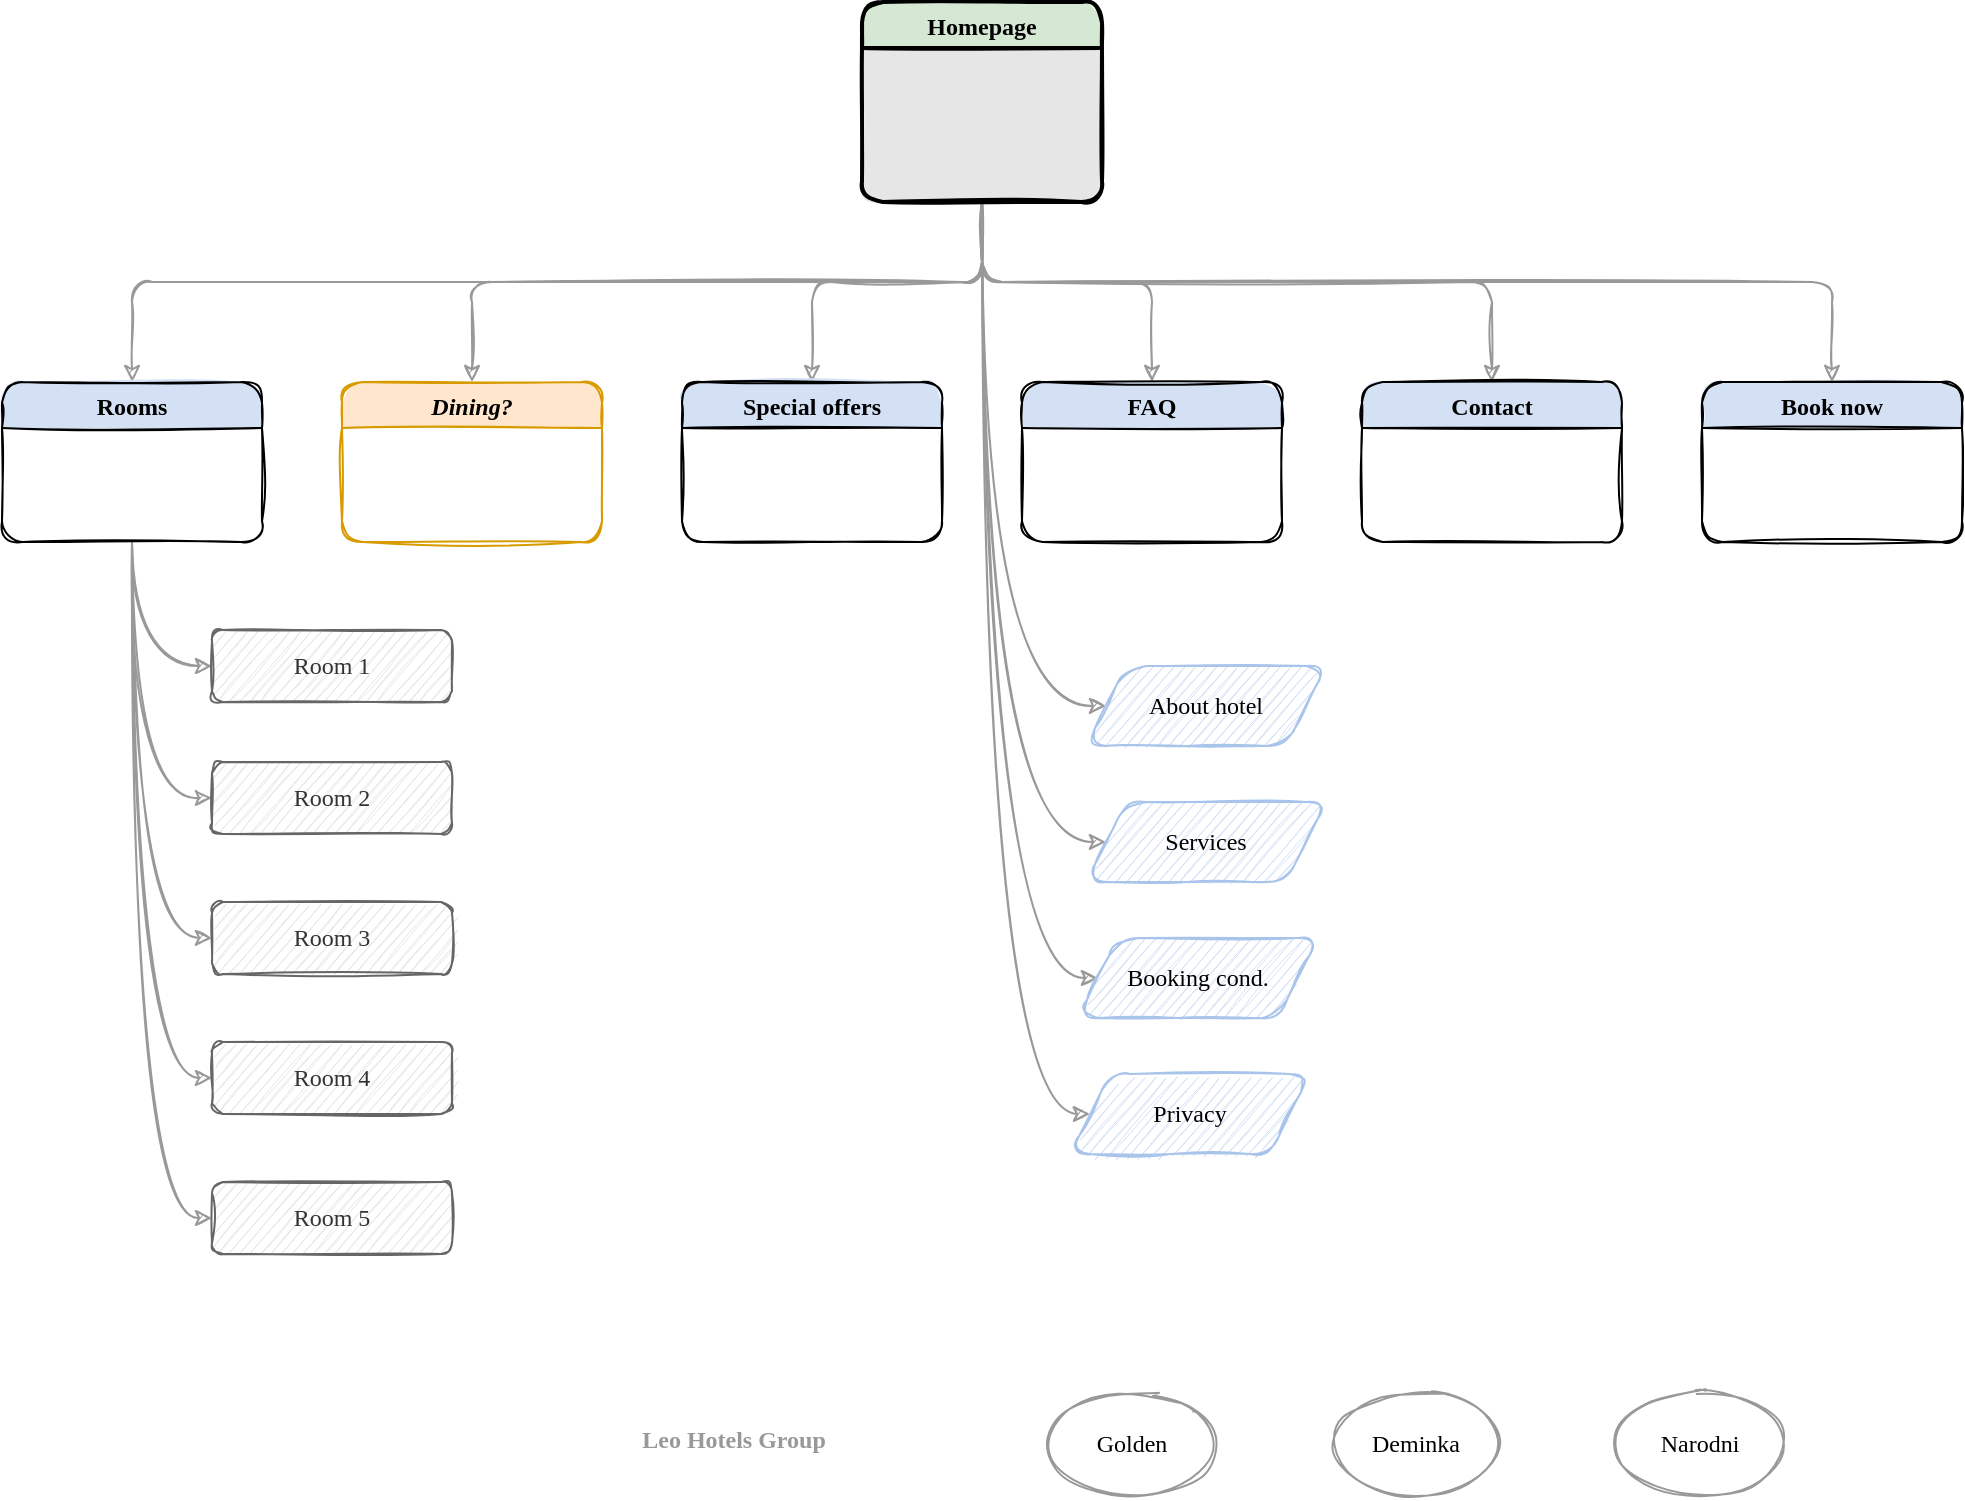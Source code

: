 <mxfile version="15.2.9" type="device"><diagram id="uR-17lQHcimk3arvSshS" name="Navigation"><mxGraphModel dx="2003" dy="1127" grid="0" gridSize="10" guides="1" tooltips="1" connect="1" arrows="1" fold="1" page="1" pageScale="1" pageWidth="1169" pageHeight="827" background="none" math="0" shadow="0"><root><mxCell id="0"/><mxCell id="1" parent="0"/><mxCell id="jz03AqWC2ANx6mBEGyNS-13" style="edgeStyle=orthogonalEdgeStyle;rounded=1;sketch=1;orthogonalLoop=1;jettySize=auto;html=1;entryX=0.5;entryY=0;entryDx=0;entryDy=0;strokeColor=#999999;" edge="1" parent="1" source="wmQ0I5M6Ac5-JgTxwZ3v-7" target="wmQ0I5M6Ac5-JgTxwZ3v-10"><mxGeometry relative="1" as="geometry"><Array as="points"><mxPoint x="585" y="180"/><mxPoint x="160" y="180"/></Array></mxGeometry></mxCell><mxCell id="jz03AqWC2ANx6mBEGyNS-14" style="edgeStyle=orthogonalEdgeStyle;rounded=1;sketch=1;orthogonalLoop=1;jettySize=auto;html=1;entryX=0.5;entryY=0;entryDx=0;entryDy=0;strokeColor=#999999;" edge="1" parent="1" source="wmQ0I5M6Ac5-JgTxwZ3v-7" target="wmQ0I5M6Ac5-JgTxwZ3v-12"><mxGeometry relative="1" as="geometry"><Array as="points"><mxPoint x="585" y="180"/><mxPoint x="330" y="180"/></Array></mxGeometry></mxCell><mxCell id="jz03AqWC2ANx6mBEGyNS-15" style="edgeStyle=orthogonalEdgeStyle;rounded=1;sketch=1;orthogonalLoop=1;jettySize=auto;html=1;entryX=0.5;entryY=0;entryDx=0;entryDy=0;strokeColor=#999999;" edge="1" parent="1" source="wmQ0I5M6Ac5-JgTxwZ3v-7" target="wmQ0I5M6Ac5-JgTxwZ3v-11"><mxGeometry relative="1" as="geometry"><Array as="points"><mxPoint x="585" y="180"/><mxPoint x="500" y="180"/></Array></mxGeometry></mxCell><mxCell id="jz03AqWC2ANx6mBEGyNS-16" style="edgeStyle=orthogonalEdgeStyle;rounded=1;sketch=1;orthogonalLoop=1;jettySize=auto;html=1;entryX=0.5;entryY=0;entryDx=0;entryDy=0;strokeColor=#999999;" edge="1" parent="1" source="wmQ0I5M6Ac5-JgTxwZ3v-7" target="wmQ0I5M6Ac5-JgTxwZ3v-13"><mxGeometry relative="1" as="geometry"><Array as="points"><mxPoint x="585" y="180"/><mxPoint x="670" y="180"/></Array></mxGeometry></mxCell><mxCell id="jz03AqWC2ANx6mBEGyNS-17" style="edgeStyle=orthogonalEdgeStyle;rounded=1;sketch=1;orthogonalLoop=1;jettySize=auto;html=1;entryX=0.5;entryY=0;entryDx=0;entryDy=0;strokeColor=#999999;" edge="1" parent="1" source="wmQ0I5M6Ac5-JgTxwZ3v-7" target="wmQ0I5M6Ac5-JgTxwZ3v-14"><mxGeometry relative="1" as="geometry"><Array as="points"><mxPoint x="585" y="180"/><mxPoint x="840" y="180"/></Array></mxGeometry></mxCell><mxCell id="jz03AqWC2ANx6mBEGyNS-18" style="edgeStyle=orthogonalEdgeStyle;rounded=1;sketch=1;orthogonalLoop=1;jettySize=auto;html=1;entryX=0.5;entryY=0;entryDx=0;entryDy=0;strokeColor=#999999;" edge="1" parent="1" source="wmQ0I5M6Ac5-JgTxwZ3v-7" target="wmQ0I5M6Ac5-JgTxwZ3v-15"><mxGeometry relative="1" as="geometry"><Array as="points"><mxPoint x="585" y="180"/><mxPoint x="1010" y="180"/></Array></mxGeometry></mxCell><mxCell id="jz03AqWC2ANx6mBEGyNS-19" style="edgeStyle=orthogonalEdgeStyle;sketch=1;orthogonalLoop=1;jettySize=auto;html=1;entryX=0;entryY=0.5;entryDx=0;entryDy=0;strokeColor=#999999;curved=1;" edge="1" parent="1" source="wmQ0I5M6Ac5-JgTxwZ3v-7" target="jz03AqWC2ANx6mBEGyNS-3"><mxGeometry relative="1" as="geometry"><Array as="points"><mxPoint x="585" y="392"/></Array></mxGeometry></mxCell><mxCell id="jz03AqWC2ANx6mBEGyNS-21" style="edgeStyle=orthogonalEdgeStyle;sketch=1;orthogonalLoop=1;jettySize=auto;html=1;entryX=0;entryY=0.5;entryDx=0;entryDy=0;strokeColor=#999999;curved=1;" edge="1" parent="1" source="wmQ0I5M6Ac5-JgTxwZ3v-7" target="jz03AqWC2ANx6mBEGyNS-20"><mxGeometry relative="1" as="geometry"><Array as="points"><mxPoint x="585" y="460"/></Array></mxGeometry></mxCell><mxCell id="jz03AqWC2ANx6mBEGyNS-24" style="edgeStyle=orthogonalEdgeStyle;sketch=1;orthogonalLoop=1;jettySize=auto;html=1;entryX=0;entryY=0.5;entryDx=0;entryDy=0;strokeColor=#999999;curved=1;" edge="1" parent="1" source="wmQ0I5M6Ac5-JgTxwZ3v-7" target="jz03AqWC2ANx6mBEGyNS-22"><mxGeometry relative="1" as="geometry"><Array as="points"><mxPoint x="585" y="528"/></Array></mxGeometry></mxCell><mxCell id="jz03AqWC2ANx6mBEGyNS-25" style="edgeStyle=orthogonalEdgeStyle;sketch=1;orthogonalLoop=1;jettySize=auto;html=1;entryX=0;entryY=0.5;entryDx=0;entryDy=0;strokeColor=#999999;curved=1;" edge="1" parent="1" source="wmQ0I5M6Ac5-JgTxwZ3v-7" target="jz03AqWC2ANx6mBEGyNS-23"><mxGeometry relative="1" as="geometry"><Array as="points"><mxPoint x="585" y="596"/></Array></mxGeometry></mxCell><mxCell id="wmQ0I5M6Ac5-JgTxwZ3v-7" value="Homepage" style="swimlane;fillColor=#D5E8D4;swimlaneFillColor=#E6E6E6;strokeWidth=2;rounded=1;swimlaneLine=1;shadow=0;glass=0;sketch=1;fillStyle=solid;fontFamily=Be Vietnam Pro;fontSource=https%3A%2F%2Ffonts.googleapis.com%2Fcss%3Ffamily%3DBe%2BVietnam%2BPro;" vertex="1" parent="1"><mxGeometry x="525" y="40" width="120" height="100" as="geometry"><mxRectangle x="525" y="40" width="130" height="23" as="alternateBounds"/></mxGeometry></mxCell><mxCell id="jz03AqWC2ANx6mBEGyNS-8" style="edgeStyle=orthogonalEdgeStyle;sketch=1;orthogonalLoop=1;jettySize=auto;html=1;entryX=0;entryY=0.5;entryDx=0;entryDy=0;strokeColor=#999999;curved=1;" edge="1" parent="1" source="wmQ0I5M6Ac5-JgTxwZ3v-10" target="wmQ0I5M6Ac5-JgTxwZ3v-26"><mxGeometry relative="1" as="geometry"/></mxCell><mxCell id="jz03AqWC2ANx6mBEGyNS-9" style="edgeStyle=orthogonalEdgeStyle;sketch=1;orthogonalLoop=1;jettySize=auto;html=1;entryX=0;entryY=0.5;entryDx=0;entryDy=0;strokeColor=#999999;curved=1;" edge="1" parent="1" source="wmQ0I5M6Ac5-JgTxwZ3v-10" target="wmQ0I5M6Ac5-JgTxwZ3v-27"><mxGeometry relative="1" as="geometry"/></mxCell><mxCell id="jz03AqWC2ANx6mBEGyNS-10" style="edgeStyle=orthogonalEdgeStyle;sketch=1;orthogonalLoop=1;jettySize=auto;html=1;entryX=0;entryY=0.5;entryDx=0;entryDy=0;strokeColor=#999999;curved=1;" edge="1" parent="1" source="wmQ0I5M6Ac5-JgTxwZ3v-10" target="wmQ0I5M6Ac5-JgTxwZ3v-28"><mxGeometry relative="1" as="geometry"/></mxCell><mxCell id="jz03AqWC2ANx6mBEGyNS-11" style="edgeStyle=orthogonalEdgeStyle;sketch=1;orthogonalLoop=1;jettySize=auto;html=1;entryX=0;entryY=0.5;entryDx=0;entryDy=0;strokeColor=#999999;curved=1;" edge="1" parent="1" source="wmQ0I5M6Ac5-JgTxwZ3v-10" target="wmQ0I5M6Ac5-JgTxwZ3v-29"><mxGeometry relative="1" as="geometry"/></mxCell><mxCell id="jz03AqWC2ANx6mBEGyNS-12" style="edgeStyle=orthogonalEdgeStyle;sketch=1;orthogonalLoop=1;jettySize=auto;html=1;entryX=0;entryY=0.5;entryDx=0;entryDy=0;strokeColor=#999999;jumpStyle=gap;curved=1;" edge="1" parent="1" source="wmQ0I5M6Ac5-JgTxwZ3v-10" target="wmQ0I5M6Ac5-JgTxwZ3v-30"><mxGeometry relative="1" as="geometry"/></mxCell><mxCell id="wmQ0I5M6Ac5-JgTxwZ3v-10" value="Rooms" style="swimlane;rounded=1;shadow=0;glass=0;sketch=1;strokeWidth=1;fillColor=#D4E1F5;gradientColor=none;gradientDirection=south;swimlaneFillColor=none;fillStyle=solid;fontFamily=Be Vietnam Pro;fontSource=https%3A%2F%2Ffonts.googleapis.com%2Fcss%3Ffamily%3DBe%2BVietnam%2BPro;" vertex="1" parent="1"><mxGeometry x="95" y="230" width="130" height="80" as="geometry"><mxRectangle x="95" y="230" width="67" height="23" as="alternateBounds"/></mxGeometry></mxCell><mxCell id="wmQ0I5M6Ac5-JgTxwZ3v-11" value="Special offers" style="swimlane;rounded=1;shadow=0;glass=0;sketch=1;strokeWidth=1;fillColor=#D4E1F5;gradientColor=none;gradientDirection=south;swimlaneFillColor=none;fillStyle=solid;fontFamily=Be Vietnam Pro;fontSource=https%3A%2F%2Ffonts.googleapis.com%2Fcss%3Ffamily%3DBe%2BVietnam%2BPro;" vertex="1" parent="1"><mxGeometry x="435" y="230" width="130" height="80" as="geometry"/></mxCell><mxCell id="wmQ0I5M6Ac5-JgTxwZ3v-12" value="Dining?" style="swimlane;rounded=1;shadow=0;glass=0;sketch=1;strokeWidth=1;fillColor=#ffe6cc;gradientDirection=south;strokeColor=#d79b00;fontStyle=3;swimlaneFillColor=none;fillStyle=solid;fontFamily=Be Vietnam Pro;fontSource=https%3A%2F%2Ffonts.googleapis.com%2Fcss%3Ffamily%3DBe%2BVietnam%2BPro;" vertex="1" parent="1"><mxGeometry x="265" y="230" width="130" height="80" as="geometry"/></mxCell><mxCell id="wmQ0I5M6Ac5-JgTxwZ3v-13" value="FAQ" style="swimlane;rounded=1;shadow=0;glass=0;sketch=1;strokeWidth=1;fillColor=#D4E1F5;gradientColor=none;gradientDirection=south;swimlaneFillColor=none;fillStyle=solid;fontFamily=Be Vietnam Pro;fontSource=https%3A%2F%2Ffonts.googleapis.com%2Fcss%3Ffamily%3DBe%2BVietnam%2BPro;" vertex="1" parent="1"><mxGeometry x="605" y="230" width="130" height="80" as="geometry"/></mxCell><mxCell id="wmQ0I5M6Ac5-JgTxwZ3v-14" value="Contact" style="swimlane;rounded=1;shadow=0;glass=0;sketch=1;strokeWidth=1;fillColor=#D4E1F5;gradientColor=none;gradientDirection=south;swimlaneFillColor=none;fillStyle=solid;fontFamily=Be Vietnam Pro;fontSource=https%3A%2F%2Ffonts.googleapis.com%2Fcss%3Ffamily%3DBe%2BVietnam%2BPro;" vertex="1" parent="1"><mxGeometry x="775" y="230" width="130" height="80" as="geometry"/></mxCell><mxCell id="wmQ0I5M6Ac5-JgTxwZ3v-15" value="Book now" style="swimlane;rounded=1;shadow=0;glass=0;sketch=1;strokeWidth=1;fillColor=#D4E1F5;gradientColor=none;gradientDirection=south;swimlaneFillColor=none;fillStyle=solid;fontFamily=Be Vietnam Pro;fontSource=https%3A%2F%2Ffonts.googleapis.com%2Fcss%3Ffamily%3DBe%2BVietnam%2BPro;" vertex="1" parent="1"><mxGeometry x="945" y="230" width="130" height="80" as="geometry"/></mxCell><mxCell id="wmQ0I5M6Ac5-JgTxwZ3v-26" value="Room 1" style="rounded=1;whiteSpace=wrap;html=1;shadow=0;glass=0;sketch=1;strokeWidth=1;fillColor=#E6E6E6;gradientDirection=south;strokeColor=#666666;fontColor=#333333;fontFamily=Be Vietnam Pro;fontSource=https%3A%2F%2Ffonts.googleapis.com%2Fcss%3Ffamily%3DBe%2BVietnam%2BPro;" vertex="1" parent="1"><mxGeometry x="200" y="354" width="120" height="36" as="geometry"/></mxCell><mxCell id="wmQ0I5M6Ac5-JgTxwZ3v-27" value="Room 2" style="rounded=1;whiteSpace=wrap;html=1;shadow=0;glass=0;sketch=1;strokeWidth=1;fillColor=#E6E6E6;gradientDirection=south;strokeColor=#666666;fontColor=#333333;fontFamily=Be Vietnam Pro;fontSource=https%3A%2F%2Ffonts.googleapis.com%2Fcss%3Ffamily%3DBe%2BVietnam%2BPro;" vertex="1" parent="1"><mxGeometry x="200" y="420" width="120" height="36" as="geometry"/></mxCell><mxCell id="wmQ0I5M6Ac5-JgTxwZ3v-28" value="Room 3" style="rounded=1;whiteSpace=wrap;html=1;shadow=0;glass=0;sketch=1;strokeWidth=1;fillColor=#E6E6E6;gradientDirection=south;strokeColor=#666666;fontColor=#333333;fontFamily=Be Vietnam Pro;fontSource=https%3A%2F%2Ffonts.googleapis.com%2Fcss%3Ffamily%3DBe%2BVietnam%2BPro;" vertex="1" parent="1"><mxGeometry x="200" y="490" width="120" height="36" as="geometry"/></mxCell><mxCell id="wmQ0I5M6Ac5-JgTxwZ3v-29" value="Room 4" style="rounded=1;whiteSpace=wrap;html=1;shadow=0;glass=0;sketch=1;strokeWidth=1;fillColor=#E6E6E6;gradientDirection=south;strokeColor=#666666;fontColor=#333333;fontFamily=Be Vietnam Pro;fontSource=https%3A%2F%2Ffonts.googleapis.com%2Fcss%3Ffamily%3DBe%2BVietnam%2BPro;" vertex="1" parent="1"><mxGeometry x="200" y="560" width="120" height="36" as="geometry"/></mxCell><mxCell id="wmQ0I5M6Ac5-JgTxwZ3v-30" value="Room 5" style="rounded=1;whiteSpace=wrap;html=1;shadow=0;glass=0;sketch=1;strokeWidth=1;fillColor=#E6E6E6;gradientDirection=south;strokeColor=#666666;fontColor=#333333;fontFamily=Be Vietnam Pro;fontSource=https%3A%2F%2Ffonts.googleapis.com%2Fcss%3Ffamily%3DBe%2BVietnam%2BPro;" vertex="1" parent="1"><mxGeometry x="200" y="630" width="120" height="36" as="geometry"/></mxCell><mxCell id="jz03AqWC2ANx6mBEGyNS-3" value="About hotel" style="shape=parallelogram;perimeter=parallelogramPerimeter;whiteSpace=wrap;html=1;fixedSize=1;rounded=1;shadow=0;glass=0;sketch=1;strokeWidth=1;fillColor=#D4E1F5;gradientDirection=south;strokeColor=#A9C4EB;fontFamily=Be Vietnam Pro;fontSource=https%3A%2F%2Ffonts.googleapis.com%2Fcss%3Ffamily%3DBe%2BVietnam%2BPro;" vertex="1" parent="1"><mxGeometry x="637" y="372" width="120" height="40" as="geometry"/></mxCell><mxCell id="jz03AqWC2ANx6mBEGyNS-20" value="Services" style="shape=parallelogram;perimeter=parallelogramPerimeter;whiteSpace=wrap;html=1;fixedSize=1;rounded=1;shadow=0;glass=0;sketch=1;strokeWidth=1;fillColor=#D4E1F5;gradientDirection=south;strokeColor=#A9C4EB;fontFamily=Be Vietnam Pro;fontSource=https%3A%2F%2Ffonts.googleapis.com%2Fcss%3Ffamily%3DBe%2BVietnam%2BPro;" vertex="1" parent="1"><mxGeometry x="637" y="440" width="120" height="40" as="geometry"/></mxCell><mxCell id="jz03AqWC2ANx6mBEGyNS-22" value="Booking cond." style="shape=parallelogram;perimeter=parallelogramPerimeter;whiteSpace=wrap;html=1;fixedSize=1;rounded=1;shadow=0;glass=0;sketch=1;strokeWidth=1;fillColor=#D4E1F5;gradientDirection=south;strokeColor=#A9C4EB;fontFamily=Be Vietnam Pro;fontSource=https%3A%2F%2Ffonts.googleapis.com%2Fcss%3Ffamily%3DBe%2BVietnam%2BPro;" vertex="1" parent="1"><mxGeometry x="633" y="508" width="120" height="40" as="geometry"/></mxCell><mxCell id="jz03AqWC2ANx6mBEGyNS-23" value="Privacy" style="shape=parallelogram;perimeter=parallelogramPerimeter;whiteSpace=wrap;html=1;fixedSize=1;rounded=1;shadow=0;glass=0;sketch=1;strokeWidth=1;fillColor=#D4E1F5;gradientDirection=south;strokeColor=#A9C4EB;fontFamily=Be Vietnam Pro;fontSource=https%3A%2F%2Ffonts.googleapis.com%2Fcss%3Ffamily%3DBe%2BVietnam%2BPro;" vertex="1" parent="1"><mxGeometry x="629" y="576" width="120" height="40" as="geometry"/></mxCell><mxCell id="jz03AqWC2ANx6mBEGyNS-27" value="Golden" style="ellipse;whiteSpace=wrap;html=1;rounded=1;shadow=0;glass=0;sketch=1;fontFamily=Be Vietnam Pro;fontSource=https%3A%2F%2Ffonts.googleapis.com%2Fcss%3Ffamily%3DBe%2BVietnam%2BPro;strokeColor=#999999;strokeWidth=1;fillColor=none;gradientColor=none;gradientDirection=south;" vertex="1" parent="1"><mxGeometry x="618" y="734" width="84" height="54" as="geometry"/></mxCell><mxCell id="jz03AqWC2ANx6mBEGyNS-28" value="Deminka" style="ellipse;whiteSpace=wrap;html=1;rounded=1;shadow=0;glass=0;sketch=1;fontFamily=Be Vietnam Pro;fontSource=https%3A%2F%2Ffonts.googleapis.com%2Fcss%3Ffamily%3DBe%2BVietnam%2BPro;strokeColor=#999999;strokeWidth=1;fillColor=none;gradientColor=none;gradientDirection=south;" vertex="1" parent="1"><mxGeometry x="760" y="734" width="84" height="54" as="geometry"/></mxCell><mxCell id="jz03AqWC2ANx6mBEGyNS-29" value="Narodni" style="ellipse;whiteSpace=wrap;html=1;rounded=1;shadow=0;glass=0;sketch=1;fontFamily=Be Vietnam Pro;fontSource=https%3A%2F%2Ffonts.googleapis.com%2Fcss%3Ffamily%3DBe%2BVietnam%2BPro;strokeColor=#999999;strokeWidth=1;fillColor=none;gradientColor=none;gradientDirection=south;" vertex="1" parent="1"><mxGeometry x="902" y="734" width="84" height="54" as="geometry"/></mxCell><mxCell id="jz03AqWC2ANx6mBEGyNS-30" value="Leo Hotels Group" style="text;html=1;strokeColor=none;fillColor=none;align=center;verticalAlign=middle;whiteSpace=wrap;rounded=0;shadow=0;glass=0;sketch=1;fontFamily=Be Vietnam Pro;fontSource=https%3A%2F%2Ffonts.googleapis.com%2Fcss%3Ffamily%3DBe%2BVietnam%2BPro;fontStyle=1;fontColor=#999999;" vertex="1" parent="1"><mxGeometry x="395" y="748.5" width="132" height="20" as="geometry"/></mxCell></root></mxGraphModel></diagram></mxfile>